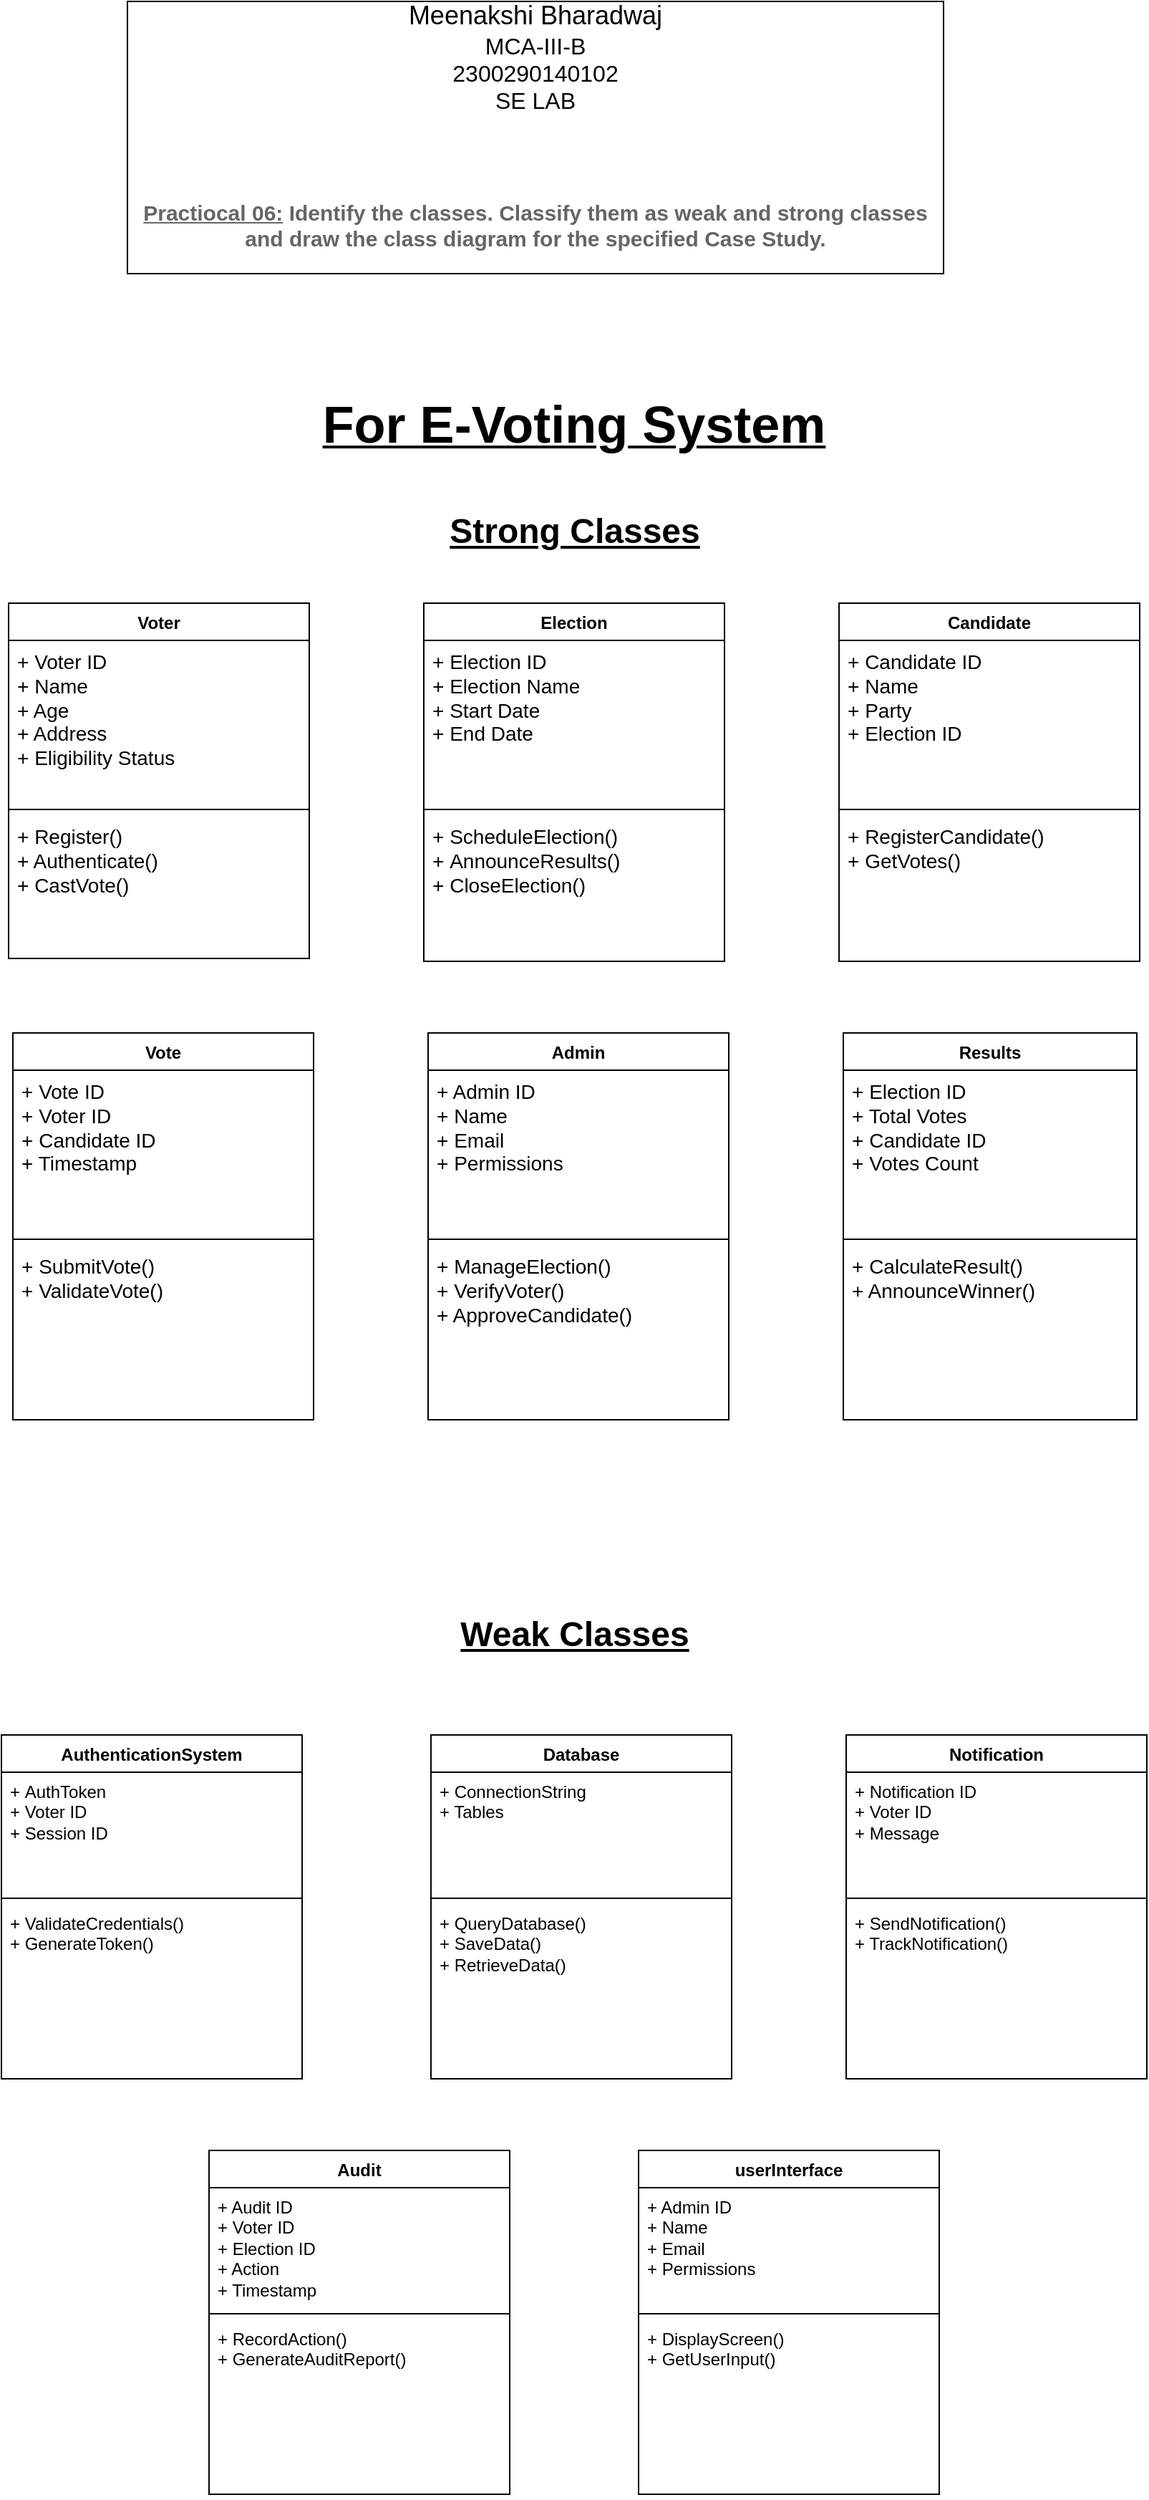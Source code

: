<mxfile version="24.7.17">
  <diagram name="Page-1" id="QnsnvLrCaNlwQ-DSsZGZ">
    <mxGraphModel dx="1623" dy="1803" grid="1" gridSize="10" guides="1" tooltips="1" connect="1" arrows="1" fold="1" page="1" pageScale="1" pageWidth="850" pageHeight="1100" math="0" shadow="0">
      <root>
        <mxCell id="0" />
        <mxCell id="1" parent="0" />
        <mxCell id="F_POBI2MGCWPQ-LY_efh-4" value="Voter" style="swimlane;fontStyle=1;align=center;verticalAlign=top;childLayout=stackLayout;horizontal=1;startSize=26;horizontalStack=0;resizeParent=1;resizeParentMax=0;resizeLast=0;collapsible=1;marginBottom=0;whiteSpace=wrap;html=1;" vertex="1" parent="1">
          <mxGeometry x="30" y="-660" width="210" height="248" as="geometry" />
        </mxCell>
        <mxCell id="F_POBI2MGCWPQ-LY_efh-5" value="&lt;font style=&quot;font-size: 14px;&quot;&gt;+ Voter ID&lt;br&gt;&lt;/font&gt;&lt;div&gt;&lt;font style=&quot;font-size: 14px;&quot;&gt;&lt;span style=&quot;background-color: initial;&quot;&gt;+ &lt;/span&gt;Name&lt;/font&gt;&lt;/div&gt;&lt;div&gt;&lt;font style=&quot;font-size: 14px;&quot;&gt;&lt;span style=&quot;background-color: initial;&quot;&gt;+ &lt;/span&gt;Age&lt;/font&gt;&lt;/div&gt;&lt;div&gt;&lt;font style=&quot;font-size: 14px;&quot;&gt;&lt;span style=&quot;background-color: initial;&quot;&gt;+ &lt;/span&gt;Address&lt;/font&gt;&lt;/div&gt;&lt;div&gt;&lt;font style=&quot;font-size: 14px;&quot;&gt;&lt;span style=&quot;background-color: initial;&quot;&gt;+ E&lt;/span&gt;ligibility Status&lt;/font&gt;&lt;/div&gt;" style="text;strokeColor=none;fillColor=none;align=left;verticalAlign=top;spacingLeft=4;spacingRight=4;overflow=hidden;rotatable=0;points=[[0,0.5],[1,0.5]];portConstraint=eastwest;whiteSpace=wrap;html=1;" vertex="1" parent="F_POBI2MGCWPQ-LY_efh-4">
          <mxGeometry y="26" width="210" height="114" as="geometry" />
        </mxCell>
        <mxCell id="F_POBI2MGCWPQ-LY_efh-6" value="" style="line;strokeWidth=1;fillColor=none;align=left;verticalAlign=middle;spacingTop=-1;spacingLeft=3;spacingRight=3;rotatable=0;labelPosition=right;points=[];portConstraint=eastwest;strokeColor=inherit;" vertex="1" parent="F_POBI2MGCWPQ-LY_efh-4">
          <mxGeometry y="140" width="210" height="8" as="geometry" />
        </mxCell>
        <mxCell id="F_POBI2MGCWPQ-LY_efh-7" value="&lt;font style=&quot;font-size: 14px;&quot;&gt;+ Register()&lt;/font&gt;&lt;div&gt;&lt;font style=&quot;font-size: 14px;&quot;&gt;+ Authenticate()&lt;br&gt;&lt;/font&gt;&lt;/div&gt;&lt;div&gt;&lt;font style=&quot;font-size: 14px;&quot;&gt;+ CastVote()&lt;/font&gt;&lt;br&gt;&lt;/div&gt;" style="text;strokeColor=none;fillColor=none;align=left;verticalAlign=top;spacingLeft=4;spacingRight=4;overflow=hidden;rotatable=0;points=[[0,0.5],[1,0.5]];portConstraint=eastwest;whiteSpace=wrap;html=1;" vertex="1" parent="F_POBI2MGCWPQ-LY_efh-4">
          <mxGeometry y="148" width="210" height="100" as="geometry" />
        </mxCell>
        <mxCell id="F_POBI2MGCWPQ-LY_efh-8" value="Candidate" style="swimlane;fontStyle=1;align=center;verticalAlign=top;childLayout=stackLayout;horizontal=1;startSize=26;horizontalStack=0;resizeParent=1;resizeParentMax=0;resizeLast=0;collapsible=1;marginBottom=0;whiteSpace=wrap;html=1;" vertex="1" parent="1">
          <mxGeometry x="610" y="-660" width="210" height="250" as="geometry" />
        </mxCell>
        <mxCell id="F_POBI2MGCWPQ-LY_efh-9" value="&lt;font style=&quot;font-size: 14px;&quot;&gt;+ Candidate ID&lt;br&gt;&lt;/font&gt;&lt;div&gt;&lt;font style=&quot;font-size: 14px;&quot;&gt;&lt;span style=&quot;background-color: initial;&quot;&gt;+&amp;nbsp;&lt;/span&gt;&lt;span style=&quot;background-color: initial;&quot;&gt;Name&lt;/span&gt;&lt;/font&gt;&lt;/div&gt;&lt;div&gt;&lt;font style=&quot;font-size: 14px;&quot;&gt;&lt;span style=&quot;background-color: initial;&quot;&gt;+ &lt;/span&gt;&lt;span style=&quot;background-color: initial;&quot;&gt;Party&lt;/span&gt;&lt;/font&gt;&lt;/div&gt;&lt;div&gt;&lt;font style=&quot;font-size: 14px;&quot;&gt;&lt;span style=&quot;background-color: initial;&quot;&gt;+ &lt;/span&gt;&lt;span style=&quot;background-color: initial;&quot;&gt;Election ID&lt;/span&gt;&lt;/font&gt;&lt;/div&gt;&lt;div&gt;&lt;br&gt;&lt;/div&gt;" style="text;strokeColor=none;fillColor=none;align=left;verticalAlign=top;spacingLeft=4;spacingRight=4;overflow=hidden;rotatable=0;points=[[0,0.5],[1,0.5]];portConstraint=eastwest;whiteSpace=wrap;html=1;" vertex="1" parent="F_POBI2MGCWPQ-LY_efh-8">
          <mxGeometry y="26" width="210" height="114" as="geometry" />
        </mxCell>
        <mxCell id="F_POBI2MGCWPQ-LY_efh-10" value="" style="line;strokeWidth=1;fillColor=none;align=left;verticalAlign=middle;spacingTop=-1;spacingLeft=3;spacingRight=3;rotatable=0;labelPosition=right;points=[];portConstraint=eastwest;strokeColor=inherit;" vertex="1" parent="F_POBI2MGCWPQ-LY_efh-8">
          <mxGeometry y="140" width="210" height="8" as="geometry" />
        </mxCell>
        <mxCell id="F_POBI2MGCWPQ-LY_efh-11" value="&lt;font style=&quot;font-size: 14px;&quot;&gt;+ RegisterCandidate()&lt;/font&gt;&lt;div&gt;&lt;font style=&quot;font-size: 14px;&quot;&gt;&lt;span style=&quot;background-color: initial;&quot;&gt;+&amp;nbsp;&lt;/span&gt;&lt;span style=&quot;background-color: initial;&quot;&gt;GetVotes()&lt;/span&gt;&lt;/font&gt;&lt;/div&gt;" style="text;strokeColor=none;fillColor=none;align=left;verticalAlign=top;spacingLeft=4;spacingRight=4;overflow=hidden;rotatable=0;points=[[0,0.5],[1,0.5]];portConstraint=eastwest;whiteSpace=wrap;html=1;" vertex="1" parent="F_POBI2MGCWPQ-LY_efh-8">
          <mxGeometry y="148" width="210" height="102" as="geometry" />
        </mxCell>
        <mxCell id="F_POBI2MGCWPQ-LY_efh-13" value="Election" style="swimlane;fontStyle=1;align=center;verticalAlign=top;childLayout=stackLayout;horizontal=1;startSize=26;horizontalStack=0;resizeParent=1;resizeParentMax=0;resizeLast=0;collapsible=1;marginBottom=0;whiteSpace=wrap;html=1;" vertex="1" parent="1">
          <mxGeometry x="320" y="-660" width="210" height="250" as="geometry" />
        </mxCell>
        <mxCell id="F_POBI2MGCWPQ-LY_efh-14" value="&lt;font style=&quot;font-size: 14px;&quot;&gt;+ Election ID&lt;br&gt;&lt;/font&gt;&lt;div&gt;&lt;font style=&quot;font-size: 14px;&quot;&gt;&lt;span style=&quot;background-color: initial;&quot;&gt;+&amp;nbsp;&lt;/span&gt;&lt;span style=&quot;background-color: initial;&quot;&gt;Election Name&lt;/span&gt;&lt;/font&gt;&lt;/div&gt;&lt;div&gt;&lt;font style=&quot;font-size: 14px;&quot;&gt;&lt;span style=&quot;background-color: initial;&quot;&gt;+ &lt;/span&gt;&lt;span style=&quot;background-color: initial;&quot;&gt;Start Date&lt;/span&gt;&lt;/font&gt;&lt;/div&gt;&lt;div&gt;&lt;font style=&quot;font-size: 14px;&quot;&gt;&lt;span style=&quot;background-color: initial;&quot;&gt;+ &lt;/span&gt;&lt;span style=&quot;background-color: initial;&quot;&gt;End Date&lt;/span&gt;&lt;/font&gt;&lt;/div&gt;&lt;div&gt;&lt;br&gt;&lt;/div&gt;" style="text;strokeColor=none;fillColor=none;align=left;verticalAlign=top;spacingLeft=4;spacingRight=4;overflow=hidden;rotatable=0;points=[[0,0.5],[1,0.5]];portConstraint=eastwest;whiteSpace=wrap;html=1;" vertex="1" parent="F_POBI2MGCWPQ-LY_efh-13">
          <mxGeometry y="26" width="210" height="114" as="geometry" />
        </mxCell>
        <mxCell id="F_POBI2MGCWPQ-LY_efh-15" value="" style="line;strokeWidth=1;fillColor=none;align=left;verticalAlign=middle;spacingTop=-1;spacingLeft=3;spacingRight=3;rotatable=0;labelPosition=right;points=[];portConstraint=eastwest;strokeColor=inherit;" vertex="1" parent="F_POBI2MGCWPQ-LY_efh-13">
          <mxGeometry y="140" width="210" height="8" as="geometry" />
        </mxCell>
        <mxCell id="F_POBI2MGCWPQ-LY_efh-16" value="&lt;span style=&quot;background-color: initial;&quot;&gt;&lt;font style=&quot;font-size: 14px;&quot;&gt;+ ScheduleElection()&lt;/font&gt;&lt;/span&gt;&lt;div&gt;&lt;font style=&quot;font-size: 14px;&quot;&gt;&lt;span style=&quot;background-color: initial;&quot;&gt;+&amp;nbsp;&lt;/span&gt;AnnounceResults()&lt;/font&gt;&lt;/div&gt;&lt;div&gt;&lt;font style=&quot;font-size: 14px;&quot;&gt;&lt;span style=&quot;background-color: initial;&quot;&gt;+&amp;nbsp;&lt;/span&gt;&lt;span style=&quot;background-color: initial;&quot;&gt;CloseElection()&lt;/span&gt;&lt;/font&gt;&lt;/div&gt;" style="text;strokeColor=none;fillColor=none;align=left;verticalAlign=top;spacingLeft=4;spacingRight=4;overflow=hidden;rotatable=0;points=[[0,0.5],[1,0.5]];portConstraint=eastwest;whiteSpace=wrap;html=1;" vertex="1" parent="F_POBI2MGCWPQ-LY_efh-13">
          <mxGeometry y="148" width="210" height="102" as="geometry" />
        </mxCell>
        <mxCell id="F_POBI2MGCWPQ-LY_efh-18" value="Vote" style="swimlane;fontStyle=1;align=center;verticalAlign=top;childLayout=stackLayout;horizontal=1;startSize=26;horizontalStack=0;resizeParent=1;resizeParentMax=0;resizeLast=0;collapsible=1;marginBottom=0;whiteSpace=wrap;html=1;" vertex="1" parent="1">
          <mxGeometry x="33" y="-360" width="210" height="270" as="geometry" />
        </mxCell>
        <mxCell id="F_POBI2MGCWPQ-LY_efh-19" value="&lt;font style=&quot;font-size: 14px;&quot;&gt;+ Vote ID&lt;br&gt;&lt;/font&gt;&lt;div&gt;&lt;span style=&quot;background-color: initial;&quot;&gt;&lt;font style=&quot;font-size: 14px;&quot;&gt;+ Voter ID&lt;/font&gt;&lt;/span&gt;&lt;/div&gt;&lt;div&gt;&lt;font style=&quot;font-size: 14px;&quot;&gt;&lt;span style=&quot;background-color: initial;&quot;&gt;+ &lt;/span&gt;&lt;span style=&quot;background-color: initial;&quot;&gt;Candidate ID&lt;/span&gt;&lt;/font&gt;&lt;/div&gt;&lt;div&gt;&lt;font style=&quot;font-size: 14px;&quot;&gt;&lt;span style=&quot;background-color: initial;&quot;&gt;+ &lt;/span&gt;&lt;span style=&quot;background-color: initial;&quot;&gt;Timestamp&lt;/span&gt;&lt;/font&gt;&lt;/div&gt;&lt;div&gt;&lt;br&gt;&lt;/div&gt;" style="text;strokeColor=none;fillColor=none;align=left;verticalAlign=top;spacingLeft=4;spacingRight=4;overflow=hidden;rotatable=0;points=[[0,0.5],[1,0.5]];portConstraint=eastwest;whiteSpace=wrap;html=1;" vertex="1" parent="F_POBI2MGCWPQ-LY_efh-18">
          <mxGeometry y="26" width="210" height="114" as="geometry" />
        </mxCell>
        <mxCell id="F_POBI2MGCWPQ-LY_efh-20" value="" style="line;strokeWidth=1;fillColor=none;align=left;verticalAlign=middle;spacingTop=-1;spacingLeft=3;spacingRight=3;rotatable=0;labelPosition=right;points=[];portConstraint=eastwest;strokeColor=inherit;" vertex="1" parent="F_POBI2MGCWPQ-LY_efh-18">
          <mxGeometry y="140" width="210" height="8" as="geometry" />
        </mxCell>
        <mxCell id="F_POBI2MGCWPQ-LY_efh-21" value="&lt;font style=&quot;font-size: 14px;&quot;&gt;+ SubmitVote()&lt;/font&gt;&lt;div&gt;&lt;font style=&quot;font-size: 14px;&quot;&gt;&lt;span style=&quot;background-color: initial;&quot;&gt;+ &lt;/span&gt;&lt;span style=&quot;background-color: initial;&quot;&gt;ValidateVote()&lt;/span&gt;&lt;/font&gt;&lt;/div&gt;" style="text;strokeColor=none;fillColor=none;align=left;verticalAlign=top;spacingLeft=4;spacingRight=4;overflow=hidden;rotatable=0;points=[[0,0.5],[1,0.5]];portConstraint=eastwest;whiteSpace=wrap;html=1;" vertex="1" parent="F_POBI2MGCWPQ-LY_efh-18">
          <mxGeometry y="148" width="210" height="122" as="geometry" />
        </mxCell>
        <mxCell id="F_POBI2MGCWPQ-LY_efh-22" value="Admin" style="swimlane;fontStyle=1;align=center;verticalAlign=top;childLayout=stackLayout;horizontal=1;startSize=26;horizontalStack=0;resizeParent=1;resizeParentMax=0;resizeLast=0;collapsible=1;marginBottom=0;whiteSpace=wrap;html=1;" vertex="1" parent="1">
          <mxGeometry x="323" y="-360" width="210" height="270" as="geometry" />
        </mxCell>
        <mxCell id="F_POBI2MGCWPQ-LY_efh-23" value="&lt;font style=&quot;font-size: 14px;&quot;&gt;+ Admin ID&lt;br&gt;&lt;/font&gt;&lt;div&gt;&lt;font style=&quot;font-size: 14px;&quot;&gt;&lt;span style=&quot;background-color: initial;&quot;&gt;+&amp;nbsp;&lt;/span&gt;&lt;span style=&quot;background-color: initial;&quot;&gt;Name&lt;/span&gt;&lt;/font&gt;&lt;/div&gt;&lt;div&gt;&lt;font style=&quot;font-size: 14px;&quot;&gt;&lt;span style=&quot;background-color: initial;&quot;&gt;+&amp;nbsp;&lt;/span&gt;&lt;span style=&quot;background-color: initial;&quot;&gt;Email&lt;/span&gt;&lt;/font&gt;&lt;/div&gt;&lt;div&gt;&lt;font style=&quot;font-size: 14px;&quot;&gt;&lt;span style=&quot;background-color: initial;&quot;&gt;+ &lt;/span&gt;&lt;span style=&quot;background-color: initial;&quot;&gt;Permissions&lt;/span&gt;&lt;/font&gt;&lt;/div&gt;" style="text;strokeColor=none;fillColor=none;align=left;verticalAlign=top;spacingLeft=4;spacingRight=4;overflow=hidden;rotatable=0;points=[[0,0.5],[1,0.5]];portConstraint=eastwest;whiteSpace=wrap;html=1;" vertex="1" parent="F_POBI2MGCWPQ-LY_efh-22">
          <mxGeometry y="26" width="210" height="114" as="geometry" />
        </mxCell>
        <mxCell id="F_POBI2MGCWPQ-LY_efh-24" value="" style="line;strokeWidth=1;fillColor=none;align=left;verticalAlign=middle;spacingTop=-1;spacingLeft=3;spacingRight=3;rotatable=0;labelPosition=right;points=[];portConstraint=eastwest;strokeColor=inherit;" vertex="1" parent="F_POBI2MGCWPQ-LY_efh-22">
          <mxGeometry y="140" width="210" height="8" as="geometry" />
        </mxCell>
        <mxCell id="F_POBI2MGCWPQ-LY_efh-25" value="&lt;font style=&quot;font-size: 14px;&quot;&gt;+ ManageElection()&lt;/font&gt;&lt;div&gt;&lt;font style=&quot;font-size: 14px;&quot;&gt;&lt;span style=&quot;background-color: initial;&quot;&gt;+ &lt;/span&gt;&lt;span style=&quot;background-color: initial;&quot;&gt;VerifyVoter()&lt;/span&gt;&lt;/font&gt;&lt;/div&gt;&lt;div&gt;&lt;font style=&quot;font-size: 14px;&quot;&gt;&lt;span style=&quot;background-color: initial;&quot;&gt;+ &lt;/span&gt;&lt;span style=&quot;background-color: initial;&quot;&gt;ApproveCandidate()&lt;/span&gt;&lt;/font&gt;&lt;/div&gt;" style="text;strokeColor=none;fillColor=none;align=left;verticalAlign=top;spacingLeft=4;spacingRight=4;overflow=hidden;rotatable=0;points=[[0,0.5],[1,0.5]];portConstraint=eastwest;whiteSpace=wrap;html=1;" vertex="1" parent="F_POBI2MGCWPQ-LY_efh-22">
          <mxGeometry y="148" width="210" height="122" as="geometry" />
        </mxCell>
        <mxCell id="F_POBI2MGCWPQ-LY_efh-26" value="Results" style="swimlane;fontStyle=1;align=center;verticalAlign=top;childLayout=stackLayout;horizontal=1;startSize=26;horizontalStack=0;resizeParent=1;resizeParentMax=0;resizeLast=0;collapsible=1;marginBottom=0;whiteSpace=wrap;html=1;" vertex="1" parent="1">
          <mxGeometry x="613" y="-360" width="205" height="270" as="geometry" />
        </mxCell>
        <mxCell id="F_POBI2MGCWPQ-LY_efh-27" value="&lt;font style=&quot;font-size: 14px;&quot;&gt;+ Election ID&lt;br&gt;&lt;/font&gt;&lt;div&gt;&lt;font style=&quot;font-size: 14px;&quot;&gt;&lt;span style=&quot;background-color: initial;&quot;&gt;+ &lt;/span&gt;&lt;span style=&quot;background-color: initial;&quot;&gt;Total Votes&lt;/span&gt;&lt;/font&gt;&lt;/div&gt;&lt;div&gt;&lt;font style=&quot;font-size: 14px;&quot;&gt;&lt;span style=&quot;background-color: initial;&quot;&gt;+ &lt;/span&gt;&lt;span style=&quot;background-color: initial;&quot;&gt;Candidate ID&lt;/span&gt;&lt;/font&gt;&lt;/div&gt;&lt;div&gt;&lt;font style=&quot;font-size: 14px;&quot;&gt;&lt;span style=&quot;background-color: initial;&quot;&gt;+ &lt;/span&gt;&lt;span style=&quot;background-color: initial;&quot;&gt;Votes Count&lt;/span&gt;&lt;/font&gt;&lt;/div&gt;&lt;div&gt;&lt;br&gt;&lt;/div&gt;" style="text;strokeColor=none;fillColor=none;align=left;verticalAlign=top;spacingLeft=4;spacingRight=4;overflow=hidden;rotatable=0;points=[[0,0.5],[1,0.5]];portConstraint=eastwest;whiteSpace=wrap;html=1;" vertex="1" parent="F_POBI2MGCWPQ-LY_efh-26">
          <mxGeometry y="26" width="205" height="114" as="geometry" />
        </mxCell>
        <mxCell id="F_POBI2MGCWPQ-LY_efh-28" value="" style="line;strokeWidth=1;fillColor=none;align=left;verticalAlign=middle;spacingTop=-1;spacingLeft=3;spacingRight=3;rotatable=0;labelPosition=right;points=[];portConstraint=eastwest;strokeColor=inherit;" vertex="1" parent="F_POBI2MGCWPQ-LY_efh-26">
          <mxGeometry y="140" width="205" height="8" as="geometry" />
        </mxCell>
        <mxCell id="F_POBI2MGCWPQ-LY_efh-29" value="&lt;font style=&quot;font-size: 14px;&quot;&gt;+ CalculateResult()&lt;/font&gt;&lt;div&gt;&lt;font style=&quot;font-size: 14px;&quot;&gt;&lt;span style=&quot;background-color: initial;&quot;&gt;+ &lt;/span&gt;&lt;span style=&quot;background-color: initial;&quot;&gt;AnnounceWinner()&lt;/span&gt;&lt;/font&gt;&lt;/div&gt;" style="text;strokeColor=none;fillColor=none;align=left;verticalAlign=top;spacingLeft=4;spacingRight=4;overflow=hidden;rotatable=0;points=[[0,0.5],[1,0.5]];portConstraint=eastwest;whiteSpace=wrap;html=1;" vertex="1" parent="F_POBI2MGCWPQ-LY_efh-26">
          <mxGeometry y="148" width="205" height="122" as="geometry" />
        </mxCell>
        <mxCell id="F_POBI2MGCWPQ-LY_efh-39" value="AuthenticationSystem" style="swimlane;fontStyle=1;align=center;verticalAlign=top;childLayout=stackLayout;horizontal=1;startSize=26;horizontalStack=0;resizeParent=1;resizeParentMax=0;resizeLast=0;collapsible=1;marginBottom=0;whiteSpace=wrap;html=1;" vertex="1" parent="1">
          <mxGeometry x="25" y="130" width="210" height="240" as="geometry" />
        </mxCell>
        <mxCell id="F_POBI2MGCWPQ-LY_efh-40" value="+&amp;nbsp;AuthToken&lt;div&gt;+ Voter ID&lt;br&gt;&lt;div&gt;&lt;span style=&quot;background-color: initial;&quot;&gt;+ &lt;/span&gt;Session ID&lt;br&gt;&lt;/div&gt;&lt;/div&gt;" style="text;strokeColor=none;fillColor=none;align=left;verticalAlign=top;spacingLeft=4;spacingRight=4;overflow=hidden;rotatable=0;points=[[0,0.5],[1,0.5]];portConstraint=eastwest;whiteSpace=wrap;html=1;" vertex="1" parent="F_POBI2MGCWPQ-LY_efh-39">
          <mxGeometry y="26" width="210" height="84" as="geometry" />
        </mxCell>
        <mxCell id="F_POBI2MGCWPQ-LY_efh-41" value="" style="line;strokeWidth=1;fillColor=none;align=left;verticalAlign=middle;spacingTop=-1;spacingLeft=3;spacingRight=3;rotatable=0;labelPosition=right;points=[];portConstraint=eastwest;strokeColor=inherit;" vertex="1" parent="F_POBI2MGCWPQ-LY_efh-39">
          <mxGeometry y="110" width="210" height="8" as="geometry" />
        </mxCell>
        <mxCell id="F_POBI2MGCWPQ-LY_efh-42" value="+&amp;nbsp;ValidateCredentials()&lt;div&gt;+&amp;nbsp;&lt;span style=&quot;background-color: initial;&quot;&gt;GenerateToken()&lt;/span&gt;&lt;/div&gt;" style="text;strokeColor=none;fillColor=none;align=left;verticalAlign=top;spacingLeft=4;spacingRight=4;overflow=hidden;rotatable=0;points=[[0,0.5],[1,0.5]];portConstraint=eastwest;whiteSpace=wrap;html=1;" vertex="1" parent="F_POBI2MGCWPQ-LY_efh-39">
          <mxGeometry y="118" width="210" height="122" as="geometry" />
        </mxCell>
        <mxCell id="F_POBI2MGCWPQ-LY_efh-43" value="Notification" style="swimlane;fontStyle=1;align=center;verticalAlign=top;childLayout=stackLayout;horizontal=1;startSize=26;horizontalStack=0;resizeParent=1;resizeParentMax=0;resizeLast=0;collapsible=1;marginBottom=0;whiteSpace=wrap;html=1;" vertex="1" parent="1">
          <mxGeometry x="615" y="130" width="210" height="240" as="geometry" />
        </mxCell>
        <mxCell id="F_POBI2MGCWPQ-LY_efh-44" value="+ Notification ID&lt;br&gt;&lt;div&gt;&lt;span style=&quot;background-color: initial;&quot;&gt;+ Voter ID&lt;/span&gt;&lt;/div&gt;&lt;div&gt;&lt;span style=&quot;background-color: initial;&quot;&gt;+ Message&lt;/span&gt;&lt;/div&gt;&lt;div&gt;&lt;br&gt;&lt;/div&gt;" style="text;strokeColor=none;fillColor=none;align=left;verticalAlign=top;spacingLeft=4;spacingRight=4;overflow=hidden;rotatable=0;points=[[0,0.5],[1,0.5]];portConstraint=eastwest;whiteSpace=wrap;html=1;" vertex="1" parent="F_POBI2MGCWPQ-LY_efh-43">
          <mxGeometry y="26" width="210" height="84" as="geometry" />
        </mxCell>
        <mxCell id="F_POBI2MGCWPQ-LY_efh-45" value="" style="line;strokeWidth=1;fillColor=none;align=left;verticalAlign=middle;spacingTop=-1;spacingLeft=3;spacingRight=3;rotatable=0;labelPosition=right;points=[];portConstraint=eastwest;strokeColor=inherit;" vertex="1" parent="F_POBI2MGCWPQ-LY_efh-43">
          <mxGeometry y="110" width="210" height="8" as="geometry" />
        </mxCell>
        <mxCell id="F_POBI2MGCWPQ-LY_efh-46" value="+ SendNotification()&lt;div&gt;&lt;span style=&quot;background-color: initial;&quot;&gt;+ TrackNotification&lt;/span&gt;&lt;span style=&quot;background-color: initial;&quot;&gt;()&lt;/span&gt;&lt;/div&gt;" style="text;strokeColor=none;fillColor=none;align=left;verticalAlign=top;spacingLeft=4;spacingRight=4;overflow=hidden;rotatable=0;points=[[0,0.5],[1,0.5]];portConstraint=eastwest;whiteSpace=wrap;html=1;" vertex="1" parent="F_POBI2MGCWPQ-LY_efh-43">
          <mxGeometry y="118" width="210" height="122" as="geometry" />
        </mxCell>
        <mxCell id="F_POBI2MGCWPQ-LY_efh-47" value="Database" style="swimlane;fontStyle=1;align=center;verticalAlign=top;childLayout=stackLayout;horizontal=1;startSize=26;horizontalStack=0;resizeParent=1;resizeParentMax=0;resizeLast=0;collapsible=1;marginBottom=0;whiteSpace=wrap;html=1;" vertex="1" parent="1">
          <mxGeometry x="325" y="130" width="210" height="240" as="geometry" />
        </mxCell>
        <mxCell id="F_POBI2MGCWPQ-LY_efh-48" value="+ ConnectionString&lt;div&gt;+ Tables&lt;br&gt;&lt;div&gt;&lt;br&gt;&lt;/div&gt;&lt;/div&gt;" style="text;strokeColor=none;fillColor=none;align=left;verticalAlign=top;spacingLeft=4;spacingRight=4;overflow=hidden;rotatable=0;points=[[0,0.5],[1,0.5]];portConstraint=eastwest;whiteSpace=wrap;html=1;" vertex="1" parent="F_POBI2MGCWPQ-LY_efh-47">
          <mxGeometry y="26" width="210" height="84" as="geometry" />
        </mxCell>
        <mxCell id="F_POBI2MGCWPQ-LY_efh-49" value="" style="line;strokeWidth=1;fillColor=none;align=left;verticalAlign=middle;spacingTop=-1;spacingLeft=3;spacingRight=3;rotatable=0;labelPosition=right;points=[];portConstraint=eastwest;strokeColor=inherit;" vertex="1" parent="F_POBI2MGCWPQ-LY_efh-47">
          <mxGeometry y="110" width="210" height="8" as="geometry" />
        </mxCell>
        <mxCell id="F_POBI2MGCWPQ-LY_efh-50" value="&lt;span style=&quot;background-color: initial;&quot;&gt;+&lt;/span&gt;&amp;nbsp;QueryDatabase()&lt;div&gt;+ SaveData()&amp;nbsp;&lt;div&gt;+ RetrieveData&lt;span style=&quot;background-color: initial;&quot;&gt;()&lt;br&gt;&lt;/span&gt;&lt;/div&gt;&lt;/div&gt;" style="text;strokeColor=none;fillColor=none;align=left;verticalAlign=top;spacingLeft=4;spacingRight=4;overflow=hidden;rotatable=0;points=[[0,0.5],[1,0.5]];portConstraint=eastwest;whiteSpace=wrap;html=1;" vertex="1" parent="F_POBI2MGCWPQ-LY_efh-47">
          <mxGeometry y="118" width="210" height="122" as="geometry" />
        </mxCell>
        <mxCell id="F_POBI2MGCWPQ-LY_efh-51" value="Audit" style="swimlane;fontStyle=1;align=center;verticalAlign=top;childLayout=stackLayout;horizontal=1;startSize=26;horizontalStack=0;resizeParent=1;resizeParentMax=0;resizeLast=0;collapsible=1;marginBottom=0;whiteSpace=wrap;html=1;" vertex="1" parent="1">
          <mxGeometry x="170" y="420" width="210" height="240" as="geometry" />
        </mxCell>
        <mxCell id="F_POBI2MGCWPQ-LY_efh-52" value="+ Audit ID&lt;div&gt;&lt;div&gt;&lt;span style=&quot;background-color: initial;&quot;&gt;+ Voter ID&lt;/span&gt;&lt;/div&gt;&lt;div&gt;&lt;span style=&quot;background-color: initial;&quot;&gt;+ &lt;/span&gt;&lt;span style=&quot;background-color: initial;&quot;&gt;Election ID&lt;/span&gt;&lt;/div&gt;&lt;div&gt;&lt;span style=&quot;background-color: initial;&quot;&gt;+ Action&lt;/span&gt;&lt;/div&gt;&lt;div&gt;&lt;span style=&quot;background-color: initial;&quot;&gt;+ Timestamp&lt;/span&gt;&lt;/div&gt;&lt;/div&gt;" style="text;strokeColor=none;fillColor=none;align=left;verticalAlign=top;spacingLeft=4;spacingRight=4;overflow=hidden;rotatable=0;points=[[0,0.5],[1,0.5]];portConstraint=eastwest;whiteSpace=wrap;html=1;" vertex="1" parent="F_POBI2MGCWPQ-LY_efh-51">
          <mxGeometry y="26" width="210" height="84" as="geometry" />
        </mxCell>
        <mxCell id="F_POBI2MGCWPQ-LY_efh-53" value="" style="line;strokeWidth=1;fillColor=none;align=left;verticalAlign=middle;spacingTop=-1;spacingLeft=3;spacingRight=3;rotatable=0;labelPosition=right;points=[];portConstraint=eastwest;strokeColor=inherit;" vertex="1" parent="F_POBI2MGCWPQ-LY_efh-51">
          <mxGeometry y="110" width="210" height="8" as="geometry" />
        </mxCell>
        <mxCell id="F_POBI2MGCWPQ-LY_efh-54" value="+ RecordAction()&lt;div&gt;&lt;span style=&quot;background-color: initial;&quot;&gt;+&amp;nbsp;&lt;/span&gt;GenerateAuditReport&lt;span style=&quot;background-color: initial;&quot;&gt;()&lt;/span&gt;&lt;/div&gt;" style="text;strokeColor=none;fillColor=none;align=left;verticalAlign=top;spacingLeft=4;spacingRight=4;overflow=hidden;rotatable=0;points=[[0,0.5],[1,0.5]];portConstraint=eastwest;whiteSpace=wrap;html=1;" vertex="1" parent="F_POBI2MGCWPQ-LY_efh-51">
          <mxGeometry y="118" width="210" height="122" as="geometry" />
        </mxCell>
        <mxCell id="F_POBI2MGCWPQ-LY_efh-55" value="userInterface" style="swimlane;fontStyle=1;align=center;verticalAlign=top;childLayout=stackLayout;horizontal=1;startSize=26;horizontalStack=0;resizeParent=1;resizeParentMax=0;resizeLast=0;collapsible=1;marginBottom=0;whiteSpace=wrap;html=1;" vertex="1" parent="1">
          <mxGeometry x="470" y="420" width="210" height="240" as="geometry" />
        </mxCell>
        <mxCell id="F_POBI2MGCWPQ-LY_efh-56" value="+ Admin ID&lt;br&gt;&lt;div&gt;&lt;span style=&quot;background-color: initial;&quot;&gt;+&amp;nbsp;&lt;/span&gt;&lt;span style=&quot;background-color: initial;&quot;&gt;Name&lt;/span&gt;&lt;/div&gt;&lt;div&gt;&lt;span style=&quot;background-color: initial;&quot;&gt;+&amp;nbsp;&lt;/span&gt;&lt;span style=&quot;background-color: initial;&quot;&gt;Email&lt;/span&gt;&lt;/div&gt;&lt;div&gt;&lt;span style=&quot;background-color: initial;&quot;&gt;+ &lt;/span&gt;&lt;span style=&quot;background-color: initial;&quot;&gt;Permissions&lt;/span&gt;&lt;/div&gt;&lt;div&gt;&lt;br&gt;&lt;/div&gt;" style="text;strokeColor=none;fillColor=none;align=left;verticalAlign=top;spacingLeft=4;spacingRight=4;overflow=hidden;rotatable=0;points=[[0,0.5],[1,0.5]];portConstraint=eastwest;whiteSpace=wrap;html=1;" vertex="1" parent="F_POBI2MGCWPQ-LY_efh-55">
          <mxGeometry y="26" width="210" height="84" as="geometry" />
        </mxCell>
        <mxCell id="F_POBI2MGCWPQ-LY_efh-57" value="" style="line;strokeWidth=1;fillColor=none;align=left;verticalAlign=middle;spacingTop=-1;spacingLeft=3;spacingRight=3;rotatable=0;labelPosition=right;points=[];portConstraint=eastwest;strokeColor=inherit;" vertex="1" parent="F_POBI2MGCWPQ-LY_efh-55">
          <mxGeometry y="110" width="210" height="8" as="geometry" />
        </mxCell>
        <mxCell id="F_POBI2MGCWPQ-LY_efh-58" value="+ DisplayScreen()&lt;div&gt;+ GetUserInput()&lt;/div&gt;" style="text;strokeColor=none;fillColor=none;align=left;verticalAlign=top;spacingLeft=4;spacingRight=4;overflow=hidden;rotatable=0;points=[[0,0.5],[1,0.5]];portConstraint=eastwest;whiteSpace=wrap;html=1;" vertex="1" parent="F_POBI2MGCWPQ-LY_efh-55">
          <mxGeometry y="118" width="210" height="122" as="geometry" />
        </mxCell>
        <mxCell id="F_POBI2MGCWPQ-LY_efh-63" value="&lt;u&gt;Weak Classes&lt;/u&gt;" style="text;strokeColor=none;fillColor=none;html=1;fontSize=24;fontStyle=1;verticalAlign=middle;align=center;" vertex="1" parent="1">
          <mxGeometry x="375" y="40" width="100" height="40" as="geometry" />
        </mxCell>
        <mxCell id="F_POBI2MGCWPQ-LY_efh-65" value="&lt;u&gt;Strong Classes&lt;/u&gt;" style="text;strokeColor=none;fillColor=none;html=1;fontSize=24;fontStyle=1;verticalAlign=middle;align=center;" vertex="1" parent="1">
          <mxGeometry x="320" y="-730" width="210" height="40" as="geometry" />
        </mxCell>
        <mxCell id="F_POBI2MGCWPQ-LY_efh-66" value="&lt;font style=&quot;font-size: 18px;&quot;&gt;Meenakshi Bharadwaj&lt;/font&gt;&lt;div&gt;&lt;font size=&quot;3&quot;&gt;MCA-III-B&lt;br&gt;&lt;/font&gt;&lt;div&gt;&lt;font size=&quot;3&quot;&gt;2300290140102&lt;/font&gt;&lt;/div&gt;&lt;/div&gt;&lt;div&gt;&lt;font size=&quot;3&quot;&gt;SE LAB&lt;/font&gt;&lt;/div&gt;&lt;div&gt;&lt;br&gt;&lt;/div&gt;&lt;div&gt;&lt;br&gt;&lt;/div&gt;&lt;div&gt;&lt;br&gt;&lt;/div&gt;&lt;h4&gt;&lt;span style=&quot;background-color: rgb(255, 255, 255); color: rgb(101, 101, 101); font-family: &amp;quot;Century Gothic&amp;quot;, Arial, Helvetica, sans-serif; font-size: 15px; text-align: left;&quot;&gt;&lt;u&gt;Practiocal 06:&lt;/u&gt;&lt;b&gt; Identify the classes. Classify them as weak and strong classes and draw the class diagram for the specified Case Study.&lt;/b&gt;&lt;/span&gt;&lt;/h4&gt;" style="rounded=0;whiteSpace=wrap;html=1;" vertex="1" parent="1">
          <mxGeometry x="113" y="-1080" width="570" height="190" as="geometry" />
        </mxCell>
        <mxCell id="F_POBI2MGCWPQ-LY_efh-68" value="&lt;h1&gt;&lt;u&gt;&lt;font style=&quot;font-size: 36px;&quot;&gt;For E-Voting System&lt;/font&gt;&lt;/u&gt;&lt;/h1&gt;" style="text;html=1;align=center;verticalAlign=middle;whiteSpace=wrap;rounded=0;" vertex="1" parent="1">
          <mxGeometry x="210" y="-800" width="430" height="30" as="geometry" />
        </mxCell>
      </root>
    </mxGraphModel>
  </diagram>
</mxfile>
